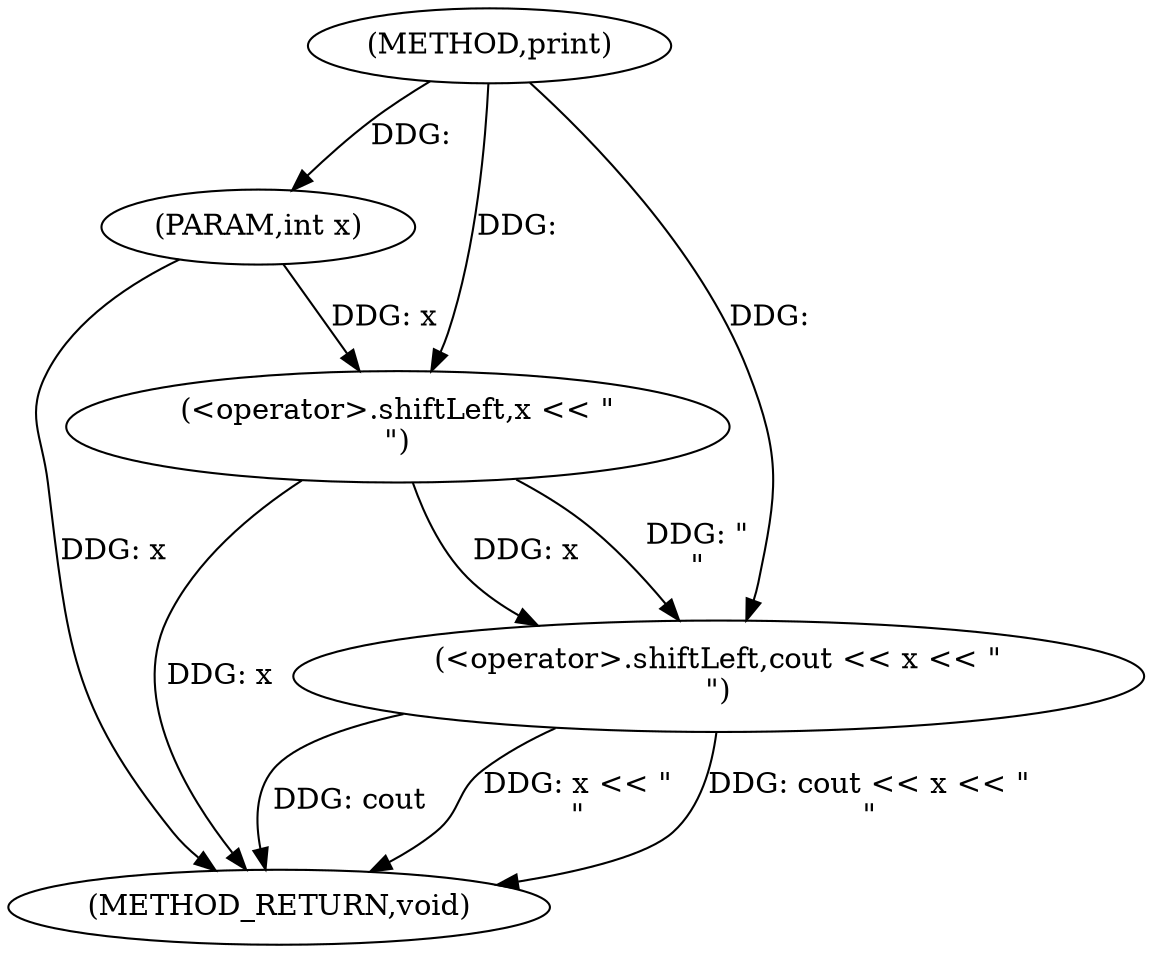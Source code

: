 digraph "print" {  
"1000168" [label = "(METHOD,print)" ]
"1000176" [label = "(METHOD_RETURN,void)" ]
"1000169" [label = "(PARAM,int x)" ]
"1000171" [label = "(<operator>.shiftLeft,cout << x << \"\n\")" ]
"1000173" [label = "(<operator>.shiftLeft,x << \"\n\")" ]
  "1000169" -> "1000176"  [ label = "DDG: x"] 
  "1000173" -> "1000176"  [ label = "DDG: x"] 
  "1000171" -> "1000176"  [ label = "DDG: x << \"\n\""] 
  "1000171" -> "1000176"  [ label = "DDG: cout << x << \"\n\""] 
  "1000171" -> "1000176"  [ label = "DDG: cout"] 
  "1000168" -> "1000169"  [ label = "DDG: "] 
  "1000168" -> "1000171"  [ label = "DDG: "] 
  "1000173" -> "1000171"  [ label = "DDG: x"] 
  "1000173" -> "1000171"  [ label = "DDG: \"\n\""] 
  "1000169" -> "1000173"  [ label = "DDG: x"] 
  "1000168" -> "1000173"  [ label = "DDG: "] 
}
